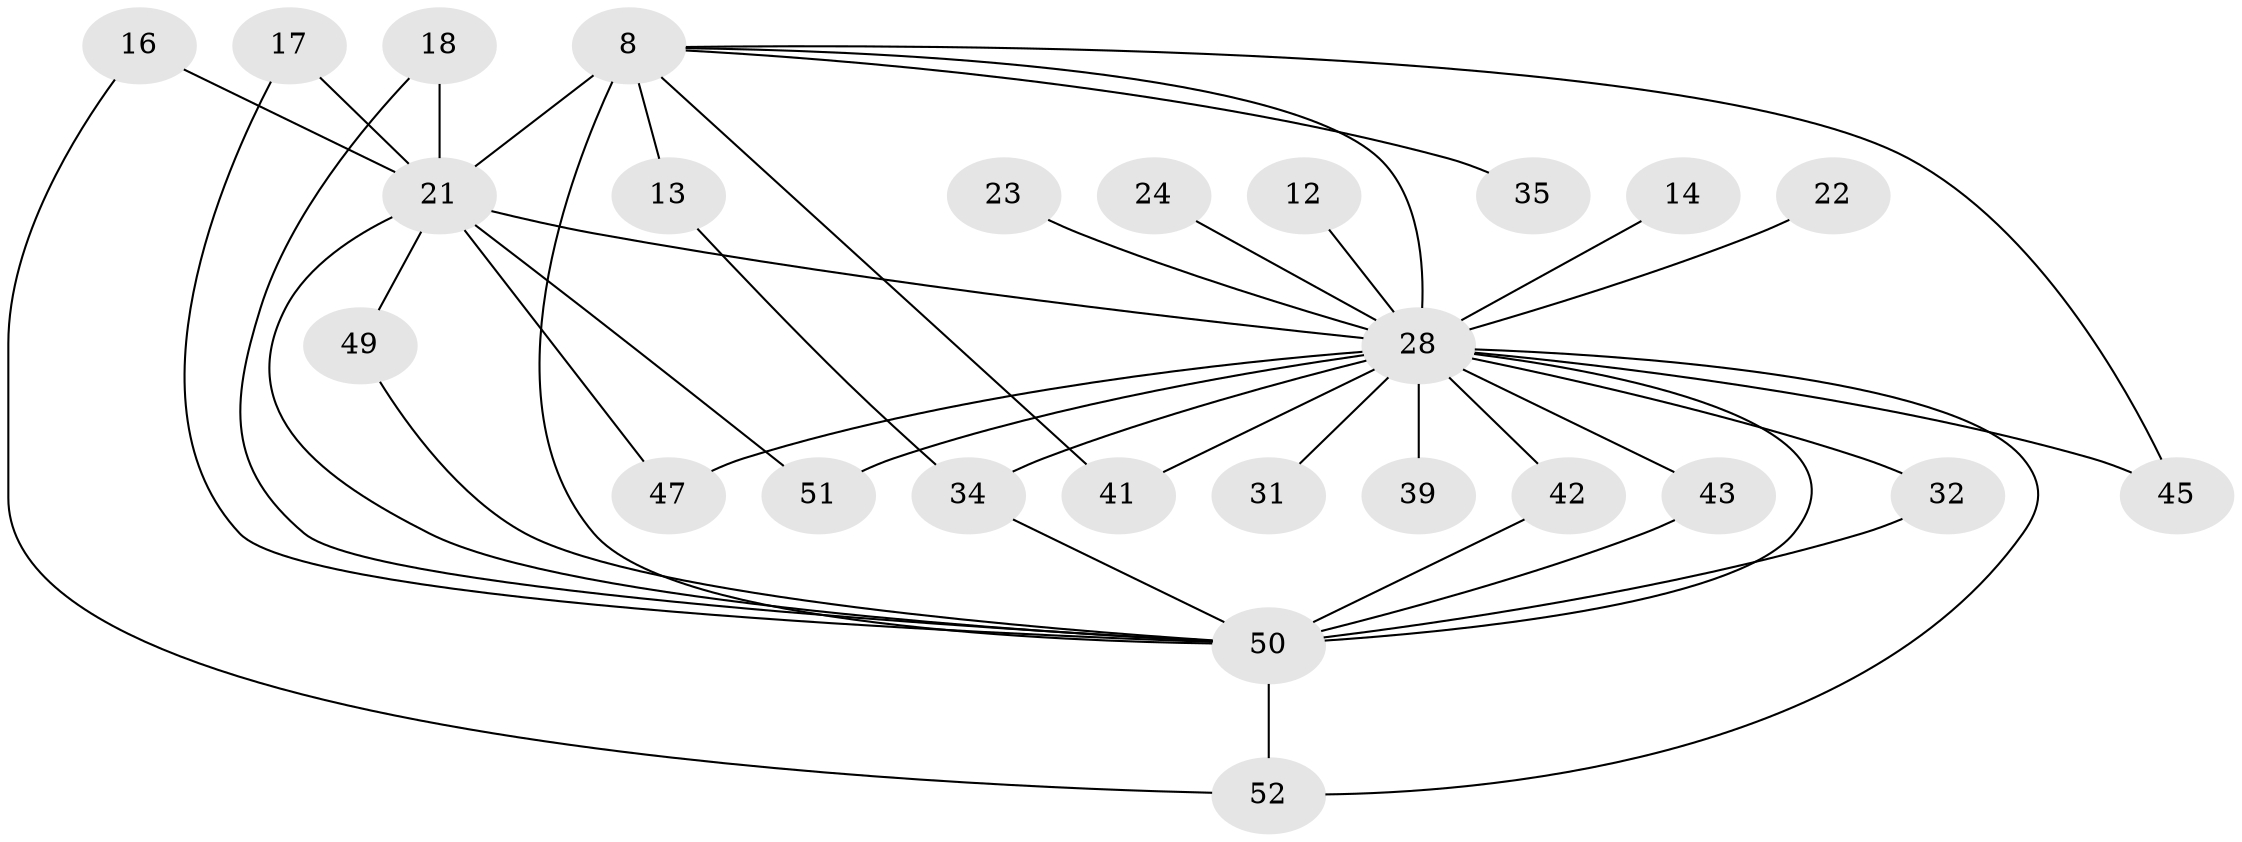 // original degree distribution, {13: 0.057692307692307696, 19: 0.038461538461538464, 15: 0.038461538461538464, 22: 0.019230769230769232, 14: 0.038461538461538464, 3: 0.21153846153846154, 2: 0.5384615384615384, 4: 0.057692307692307696}
// Generated by graph-tools (version 1.1) at 2025/02/03/05/25 17:02:36]
// undirected, 26 vertices, 42 edges
graph export_dot {
graph [start="1"]
  node [color=gray90,style=filled];
  8 [super="+6"];
  12;
  13;
  14;
  16;
  17;
  18;
  21 [super="+7"];
  22;
  23;
  24;
  28 [super="+25"];
  31;
  32;
  34 [super="+20+33"];
  35;
  39;
  41 [super="+15"];
  42 [super="+36"];
  43;
  45;
  47 [super="+37"];
  49;
  50 [super="+38+27+10"];
  51 [super="+30"];
  52 [super="+44+48"];
  8 -- 13 [weight=2];
  8 -- 45;
  8 -- 50 [weight=8];
  8 -- 35;
  8 -- 21 [weight=4];
  8 -- 41 [weight=2];
  8 -- 28 [weight=6];
  12 -- 28 [weight=2];
  13 -- 34;
  14 -- 28 [weight=2];
  16 -- 52;
  16 -- 21 [weight=2];
  17 -- 50;
  17 -- 21;
  18 -- 50;
  18 -- 21;
  21 -- 47 [weight=2];
  21 -- 49;
  21 -- 51;
  21 -- 50 [weight=6];
  21 -- 28 [weight=7];
  22 -- 28 [weight=2];
  23 -- 28 [weight=2];
  24 -- 28 [weight=2];
  28 -- 50 [weight=14];
  28 -- 31 [weight=2];
  28 -- 32;
  28 -- 34;
  28 -- 39 [weight=2];
  28 -- 41;
  28 -- 42 [weight=3];
  28 -- 43;
  28 -- 45;
  28 -- 47;
  28 -- 51 [weight=2];
  28 -- 52 [weight=2];
  32 -- 50;
  34 -- 50 [weight=2];
  42 -- 50 [weight=2];
  43 -- 50;
  49 -- 50;
  50 -- 52 [weight=3];
}
